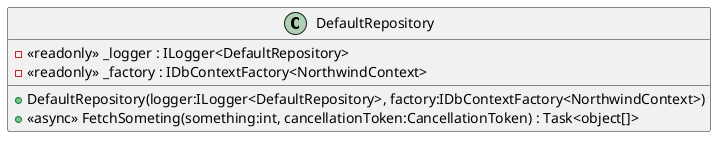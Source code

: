 @startuml
class DefaultRepository {
    - <<readonly>> _logger : ILogger<DefaultRepository>
    - <<readonly>> _factory : IDbContextFactory<NorthwindContext>
    + DefaultRepository(logger:ILogger<DefaultRepository>, factory:IDbContextFactory<NorthwindContext>)
    + <<async>> FetchSometing(something:int, cancellationToken:CancellationToken) : Task<object[]>
}
@enduml
